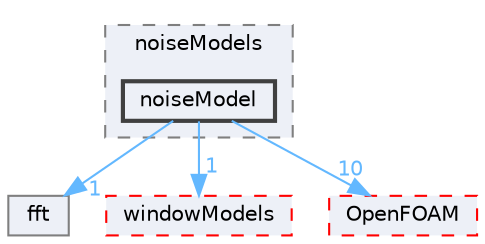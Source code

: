 digraph "src/randomProcesses/noise/noiseModels/noiseModel"
{
 // LATEX_PDF_SIZE
  bgcolor="transparent";
  edge [fontname=Helvetica,fontsize=10,labelfontname=Helvetica,labelfontsize=10];
  node [fontname=Helvetica,fontsize=10,shape=box,height=0.2,width=0.4];
  compound=true
  subgraph clusterdir_70b08ab0c00b2b2e8aa8b5ce02f0b28f {
    graph [ bgcolor="#edf0f7", pencolor="grey50", label="noiseModels", fontname=Helvetica,fontsize=10 style="filled,dashed", URL="dir_70b08ab0c00b2b2e8aa8b5ce02f0b28f.html",tooltip=""]
  dir_e8105818dc4208370cee388a8a251b5e [label="noiseModel", fillcolor="#edf0f7", color="grey25", style="filled,bold", URL="dir_e8105818dc4208370cee388a8a251b5e.html",tooltip=""];
  }
  dir_afc6b950f4df59744860d38e9c4c8c41 [label="fft", fillcolor="#edf0f7", color="grey50", style="filled", URL="dir_afc6b950f4df59744860d38e9c4c8c41.html",tooltip=""];
  dir_b8f1823f9c5a8389ffb5d2d4a123a4f8 [label="windowModels", fillcolor="#edf0f7", color="red", style="filled,dashed", URL="dir_b8f1823f9c5a8389ffb5d2d4a123a4f8.html",tooltip=""];
  dir_c5473ff19b20e6ec4dfe5c310b3778a8 [label="OpenFOAM", fillcolor="#edf0f7", color="red", style="filled,dashed", URL="dir_c5473ff19b20e6ec4dfe5c310b3778a8.html",tooltip=""];
  dir_e8105818dc4208370cee388a8a251b5e->dir_afc6b950f4df59744860d38e9c4c8c41 [headlabel="1", labeldistance=1.5 headhref="dir_002558_001316.html" href="dir_002558_001316.html" color="steelblue1" fontcolor="steelblue1"];
  dir_e8105818dc4208370cee388a8a251b5e->dir_b8f1823f9c5a8389ffb5d2d4a123a4f8 [headlabel="1", labeldistance=1.5 headhref="dir_002558_004409.html" href="dir_002558_004409.html" color="steelblue1" fontcolor="steelblue1"];
  dir_e8105818dc4208370cee388a8a251b5e->dir_c5473ff19b20e6ec4dfe5c310b3778a8 [headlabel="10", labeldistance=1.5 headhref="dir_002558_002695.html" href="dir_002558_002695.html" color="steelblue1" fontcolor="steelblue1"];
}
